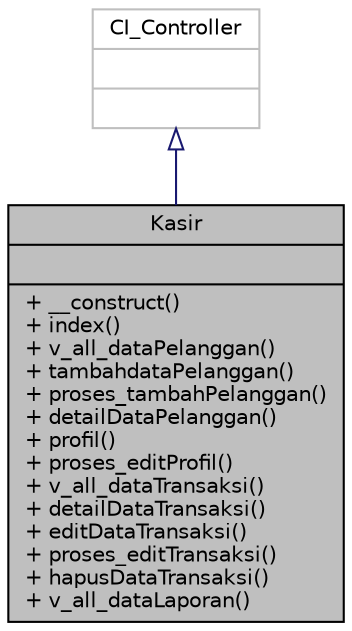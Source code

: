 digraph "Kasir"
{
 // LATEX_PDF_SIZE
  edge [fontname="Helvetica",fontsize="10",labelfontname="Helvetica",labelfontsize="10"];
  node [fontname="Helvetica",fontsize="10",shape=record];
  Node2 [label="{Kasir\n||+ __construct()\l+ index()\l+ v_all_dataPelanggan()\l+ tambahdataPelanggan()\l+ proses_tambahPelanggan()\l+ detailDataPelanggan()\l+ profil()\l+ proses_editProfil()\l+ v_all_dataTransaksi()\l+ detailDataTransaksi()\l+ editDataTransaksi()\l+ proses_editTransaksi()\l+ hapusDataTransaksi()\l+ v_all_dataLaporan()\l}",height=0.2,width=0.4,color="black", fillcolor="grey75", style="filled", fontcolor="black",tooltip=" "];
  Node3 -> Node2 [dir="back",color="midnightblue",fontsize="10",style="solid",arrowtail="onormal",fontname="Helvetica"];
  Node3 [label="{CI_Controller\n||}",height=0.2,width=0.4,color="grey75", fillcolor="white", style="filled",tooltip=" "];
}
